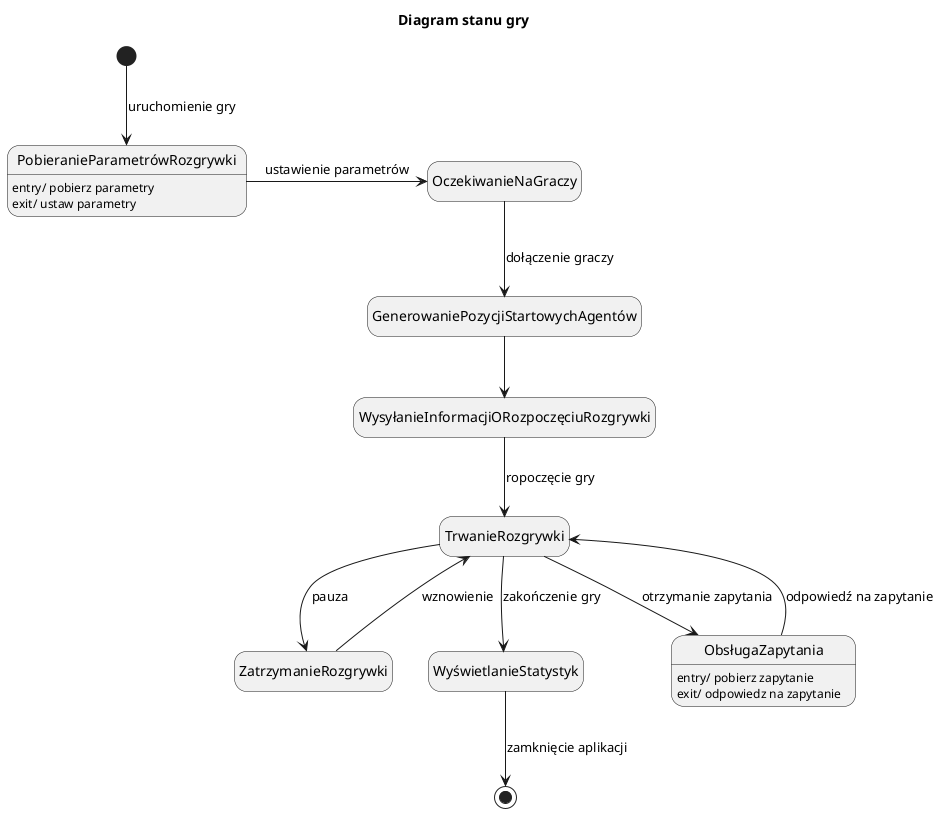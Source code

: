 @startuml Diagram stanu gry
skinparam shadowing false
skinparam monochrome true
hide empty description
title Diagram stanu gry

[*] --> PobieranieParametrówRozgrywki : uruchomienie gry
PobieranieParametrówRozgrywki : entry/ pobierz parametry
PobieranieParametrówRozgrywki : exit/ ustaw parametry

PobieranieParametrówRozgrywki -> OczekiwanieNaGraczy : ustawienie parametrów
OczekiwanieNaGraczy --> GenerowaniePozycjiStartowychAgentów : dołączenie graczy

GenerowaniePozycjiStartowychAgentów --> WysyłanieInformacjiORozpoczęciuRozgrywki
WysyłanieInformacjiORozpoczęciuRozgrywki --> TrwanieRozgrywki : ropoczęcie gry

TrwanieRozgrywki --> ZatrzymanieRozgrywki : pauza
ZatrzymanieRozgrywki --> TrwanieRozgrywki : wznowienie

TrwanieRozgrywki --> WyświetlanieStatystyk : zakończenie gry
WyświetlanieStatystyk --> [*] : zamknięcie aplikacji

TrwanieRozgrywki --> ObsługaZapytania : otrzymanie zapytania
ObsługaZapytania --> TrwanieRozgrywki : odpowiedź na zapytanie
ObsługaZapytania: entry/ pobierz zapytanie
ObsługaZapytania: exit/ odpowiedz na zapytanie
@enduml 